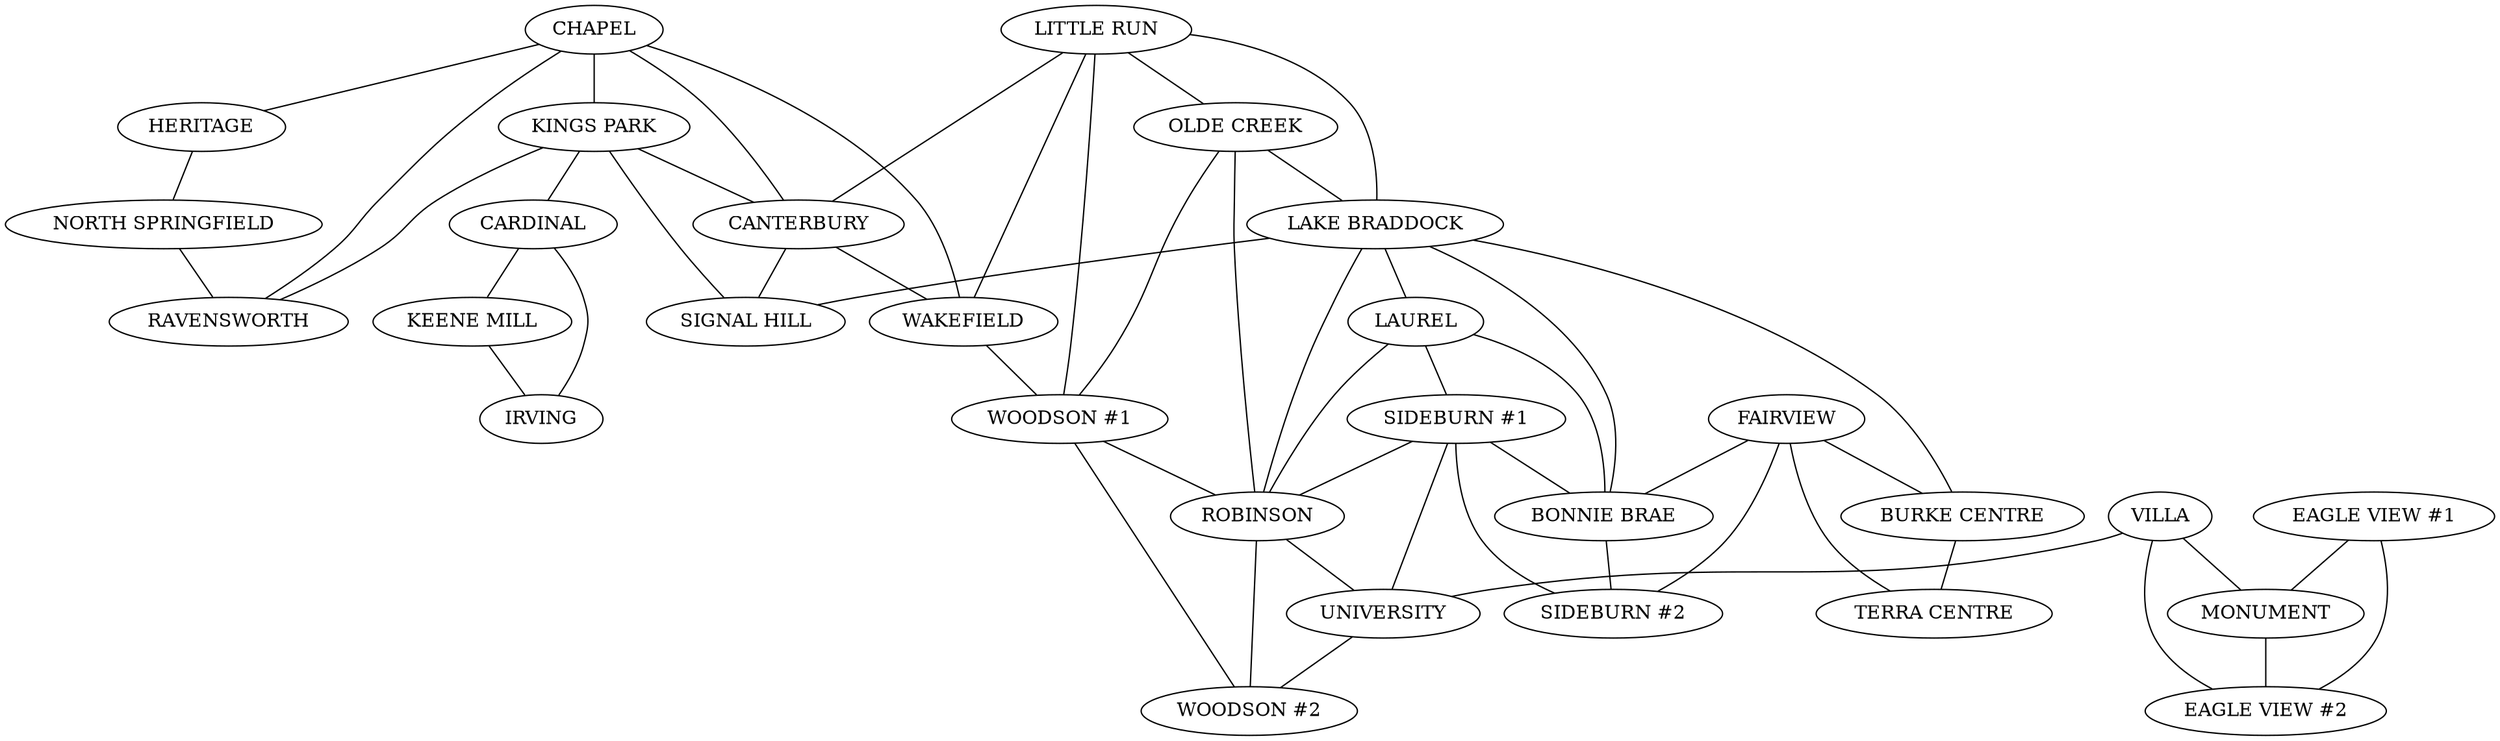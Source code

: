 graph precinct_graph {
    node [shape = ellipse;];
    edge [color = black;];
    104 [label = "CHAPEL";];
    104 -- 106;
    104 -- 108;
    104 -- 113;
    104 -- 115;
    104 -- 116;
    105 [label = "FAIRVIEW";];
    105 -- 126;
    105 -- 127;
    105 -- 130;
    105 -- 137;
    106 [label = "HERITAGE";];
    106 -- 110;
    108 [label = "KINGS PARK";];
    108 -- 113;
    108 -- 115;
    108 -- 125;
    108 -- 128;
    109 [label = "LITTLE RUN";];
    109 -- 113;
    109 -- 114;
    109 -- 116;
    109 -- 117;
    109 -- 118;
    110 [label = "NORTH SPRINGFIELD";];
    110 -- 115;
    113 [label = "CANTERBURY";];
    113 -- 116;
    113 -- 125;
    114 [label = "OLDE CREEK";];
    114 -- 117;
    114 -- 118;
    114 -- 123;
    115 [label = "RAVENSWORTH";];
    116 [label = "WAKEFIELD";];
    116 -- 117;
    117 [label = "WOODSON #1";];
    117 -- 123;
    117 -- 136;
    118 [label = "LAKE BRADDOCK";];
    118 -- 119;
    118 -- 123;
    118 -- 125;
    118 -- 126;
    118 -- 127;
    119 [label = "LAUREL";];
    119 -- 120;
    119 -- 123;
    119 -- 126;
    120 [label = "SIDEBURN #1";];
    120 -- 123;
    120 -- 126;
    120 -- 134;
    120 -- 137;
    121 [label = "VILLA";];
    121 -- 132;
    121 -- 134;
    121 -- 138;
    123 [label = "ROBINSON";];
    123 -- 134;
    123 -- 136;
    125 [label = "SIGNAL HILL";];
    126 [label = "BONNIE BRAE";];
    126 -- 137;
    127 [label = "BURKE CENTRE";];
    127 -- 130;
    128 [label = "CARDINAL";];
    128 -- 129;
    128 -- 135;
    129 [label = "KEENE MILL";];
    129 -- 135;
    130 [label = "TERRA CENTRE";];
    131 [label = "EAGLE VIEW #1";];
    131 -- 132;
    131 -- 138;
    132 [label = "MONUMENT";];
    132 -- 138;
    134 [label = "UNIVERSITY";];
    134 -- 136;
    135 [label = "IRVING";];
    136 [label = "WOODSON #2";];
    137 [label = "SIDEBURN #2";];
    138 [label = "EAGLE VIEW #2";];
}
